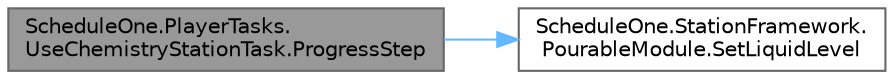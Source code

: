 digraph "ScheduleOne.PlayerTasks.UseChemistryStationTask.ProgressStep"
{
 // LATEX_PDF_SIZE
  bgcolor="transparent";
  edge [fontname=Helvetica,fontsize=10,labelfontname=Helvetica,labelfontsize=10];
  node [fontname=Helvetica,fontsize=10,shape=box,height=0.2,width=0.4];
  rankdir="LR";
  Node1 [id="Node000001",label="ScheduleOne.PlayerTasks.\lUseChemistryStationTask.ProgressStep",height=0.2,width=0.4,color="gray40", fillcolor="grey60", style="filled", fontcolor="black",tooltip=" "];
  Node1 -> Node2 [id="edge1_Node000001_Node000002",color="steelblue1",style="solid",tooltip=" "];
  Node2 [id="Node000002",label="ScheduleOne.StationFramework.\lPourableModule.SetLiquidLevel",height=0.2,width=0.4,color="grey40", fillcolor="white", style="filled",URL="$class_schedule_one_1_1_station_framework_1_1_pourable_module.html#a8a1f17ee61bb3a1ac1071961cfa1a215",tooltip=" "];
}
